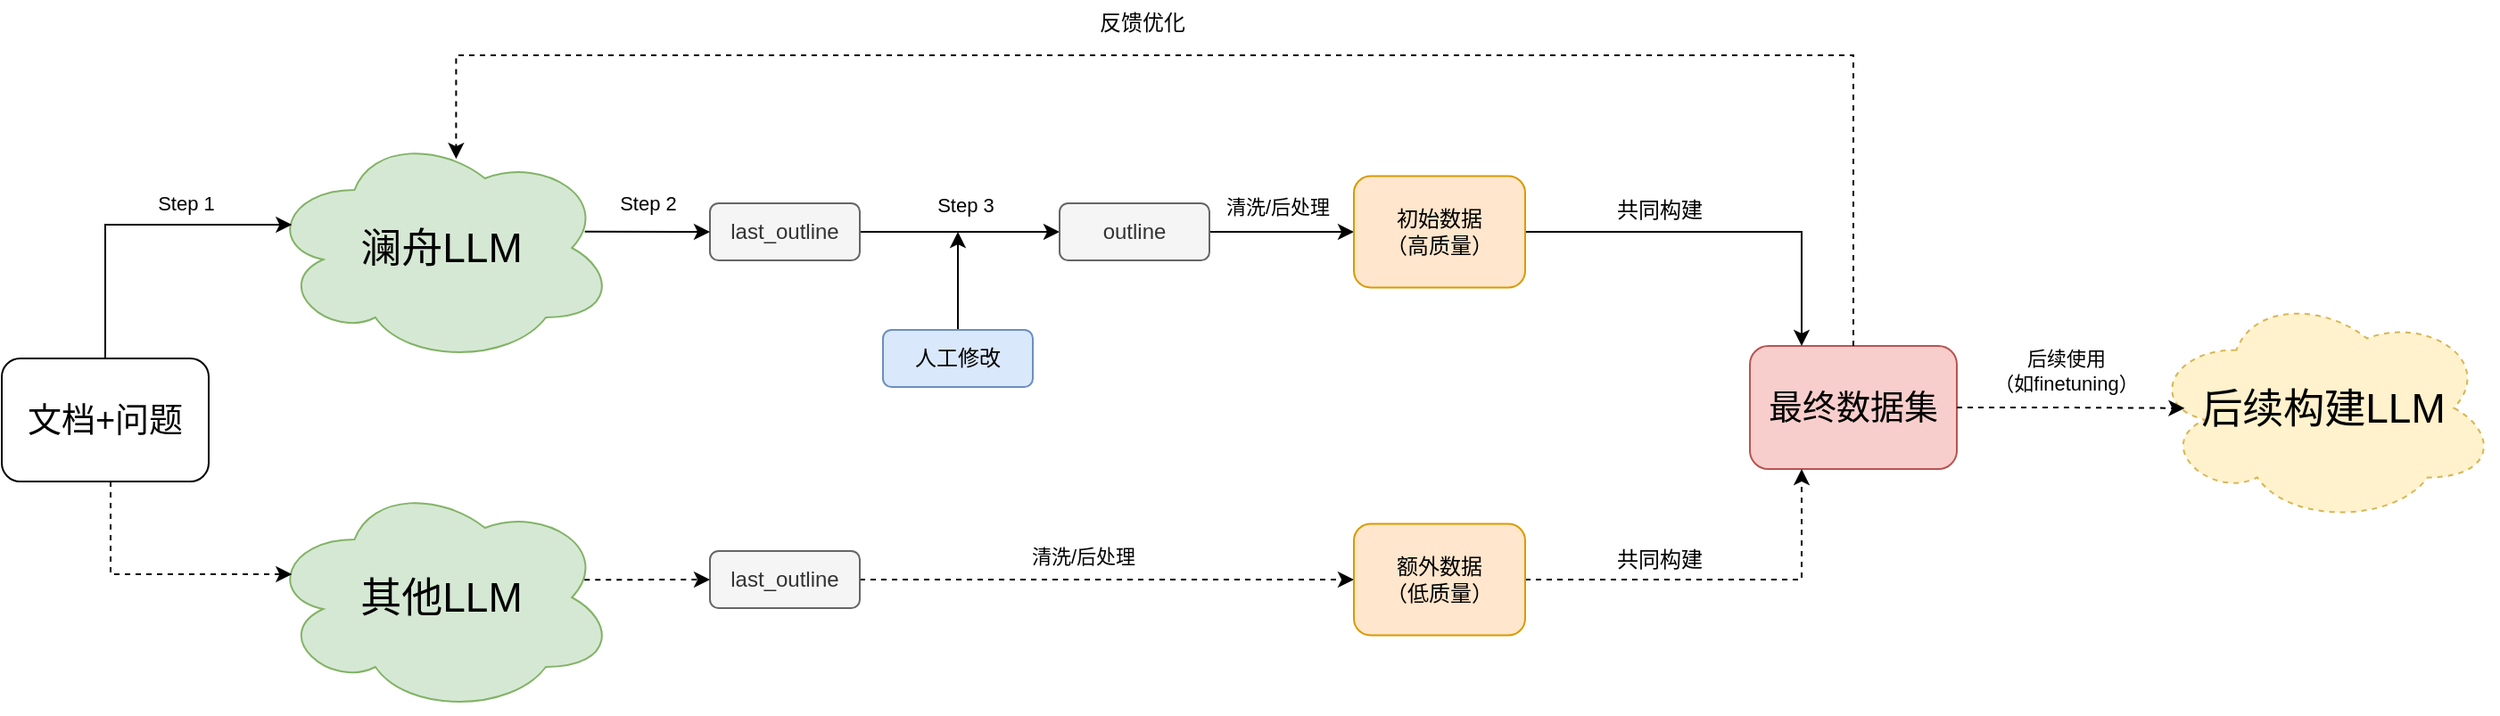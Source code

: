 <mxfile version="23.1.1" type="github">
  <diagram name="第 1 页" id="Ukrg3hYitKO0pHj5Uya2">
    <mxGraphModel dx="1294" dy="816" grid="0" gridSize="10" guides="1" tooltips="1" connect="1" arrows="1" fold="1" page="1" pageScale="1" pageWidth="1654" pageHeight="1169" math="0" shadow="0">
      <root>
        <mxCell id="0" />
        <mxCell id="1" parent="0" />
        <mxCell id="mXD1BfTS9CHWyj_YMzYI-2" value="&lt;font style=&quot;font-size: 23px;&quot;&gt;澜舟LLM&lt;/font&gt;" style="ellipse;shape=cloud;whiteSpace=wrap;html=1;fillColor=#d5e8d4;strokeColor=#82b366;" vertex="1" parent="1">
          <mxGeometry x="294" y="432" width="195" height="130" as="geometry" />
        </mxCell>
        <mxCell id="mXD1BfTS9CHWyj_YMzYI-5" value="&lt;font style=&quot;font-size: 23px;&quot;&gt;后续构建LLM&lt;/font&gt;" style="ellipse;shape=cloud;whiteSpace=wrap;html=1;fillColor=#fff2cc;strokeColor=#d6b656;dashed=1;" vertex="1" parent="1">
          <mxGeometry x="1349" y="521.75" width="195" height="130" as="geometry" />
        </mxCell>
        <mxCell id="mXD1BfTS9CHWyj_YMzYI-6" style="edgeStyle=orthogonalEdgeStyle;rounded=0;orthogonalLoop=1;jettySize=auto;html=1;entryX=0.07;entryY=0.4;entryDx=0;entryDy=0;entryPerimeter=0;exitX=0.5;exitY=0;exitDx=0;exitDy=0;" edge="1" parent="1" source="mXD1BfTS9CHWyj_YMzYI-4" target="mXD1BfTS9CHWyj_YMzYI-2">
          <mxGeometry relative="1" as="geometry">
            <Array as="points">
              <mxPoint x="203" y="484" />
            </Array>
          </mxGeometry>
        </mxCell>
        <mxCell id="mXD1BfTS9CHWyj_YMzYI-22" value="Step 1&lt;br&gt;" style="edgeLabel;html=1;align=center;verticalAlign=middle;resizable=0;points=[];" vertex="1" connectable="0" parent="mXD1BfTS9CHWyj_YMzYI-6">
          <mxGeometry x="-0.415" y="2" relative="1" as="geometry">
            <mxPoint x="47" y="-35" as="offset" />
          </mxGeometry>
        </mxCell>
        <mxCell id="mXD1BfTS9CHWyj_YMzYI-7" value="&lt;font style=&quot;font-size: 23px;&quot;&gt;其他LLM&lt;/font&gt;" style="ellipse;shape=cloud;whiteSpace=wrap;html=1;fillColor=#d5e8d4;strokeColor=#82b366;" vertex="1" parent="1">
          <mxGeometry x="294" y="628" width="195" height="130" as="geometry" />
        </mxCell>
        <mxCell id="mXD1BfTS9CHWyj_YMzYI-15" style="edgeStyle=orthogonalEdgeStyle;rounded=0;orthogonalLoop=1;jettySize=auto;html=1;" edge="1" parent="1" source="mXD1BfTS9CHWyj_YMzYI-9" target="mXD1BfTS9CHWyj_YMzYI-14">
          <mxGeometry relative="1" as="geometry" />
        </mxCell>
        <mxCell id="mXD1BfTS9CHWyj_YMzYI-9" value="last_outline" style="rounded=1;whiteSpace=wrap;html=1;fillColor=#f5f5f5;fontColor=#333333;strokeColor=#666666;" vertex="1" parent="1">
          <mxGeometry x="542" y="472" width="84" height="32" as="geometry" />
        </mxCell>
        <mxCell id="mXD1BfTS9CHWyj_YMzYI-42" style="edgeStyle=orthogonalEdgeStyle;rounded=0;orthogonalLoop=1;jettySize=auto;html=1;" edge="1" parent="1" source="mXD1BfTS9CHWyj_YMzYI-13">
          <mxGeometry relative="1" as="geometry">
            <mxPoint x="681" y="488" as="targetPoint" />
          </mxGeometry>
        </mxCell>
        <mxCell id="mXD1BfTS9CHWyj_YMzYI-13" value="人工修改" style="rounded=1;whiteSpace=wrap;html=1;fillColor=#dae8fc;strokeColor=#6c8ebf;" vertex="1" parent="1">
          <mxGeometry x="639" y="543" width="84" height="32" as="geometry" />
        </mxCell>
        <mxCell id="mXD1BfTS9CHWyj_YMzYI-40" style="edgeStyle=orthogonalEdgeStyle;rounded=0;orthogonalLoop=1;jettySize=auto;html=1;" edge="1" parent="1" source="mXD1BfTS9CHWyj_YMzYI-14" target="mXD1BfTS9CHWyj_YMzYI-29">
          <mxGeometry relative="1" as="geometry" />
        </mxCell>
        <mxCell id="mXD1BfTS9CHWyj_YMzYI-41" value="清洗/后处理&lt;br&gt;" style="edgeLabel;html=1;align=center;verticalAlign=middle;resizable=0;points=[];" vertex="1" connectable="0" parent="mXD1BfTS9CHWyj_YMzYI-40">
          <mxGeometry x="-0.043" y="-2" relative="1" as="geometry">
            <mxPoint x="-1" y="-16" as="offset" />
          </mxGeometry>
        </mxCell>
        <mxCell id="mXD1BfTS9CHWyj_YMzYI-14" value="outline" style="rounded=1;whiteSpace=wrap;html=1;fillColor=#f5f5f5;fontColor=#333333;strokeColor=#666666;" vertex="1" parent="1">
          <mxGeometry x="738" y="472" width="84" height="32" as="geometry" />
        </mxCell>
        <mxCell id="mXD1BfTS9CHWyj_YMzYI-18" value="&lt;font style=&quot;font-size: 19px;&quot;&gt;最终数据集&lt;/font&gt;" style="rounded=1;whiteSpace=wrap;html=1;fillColor=#f8cecc;strokeColor=#b85450;" vertex="1" parent="1">
          <mxGeometry x="1125" y="552" width="116" height="69" as="geometry" />
        </mxCell>
        <mxCell id="mXD1BfTS9CHWyj_YMzYI-23" value="Step 3" style="edgeLabel;html=1;align=center;verticalAlign=middle;resizable=0;points=[];" vertex="1" connectable="0" parent="1">
          <mxGeometry x="616.997" y="526.002" as="geometry">
            <mxPoint x="68" y="-53" as="offset" />
          </mxGeometry>
        </mxCell>
        <mxCell id="mXD1BfTS9CHWyj_YMzYI-4" value="&lt;font style=&quot;font-size: 19px;&quot;&gt;文档+问题&lt;/font&gt;" style="rounded=1;whiteSpace=wrap;html=1;" vertex="1" parent="1">
          <mxGeometry x="145" y="559" width="116" height="69" as="geometry" />
        </mxCell>
        <mxCell id="mXD1BfTS9CHWyj_YMzYI-27" style="edgeStyle=orthogonalEdgeStyle;rounded=0;orthogonalLoop=1;jettySize=auto;html=1;entryX=0.07;entryY=0.4;entryDx=0;entryDy=0;entryPerimeter=0;dashed=1;" edge="1" parent="1" source="mXD1BfTS9CHWyj_YMzYI-4" target="mXD1BfTS9CHWyj_YMzYI-7">
          <mxGeometry relative="1" as="geometry">
            <Array as="points">
              <mxPoint x="206" y="680" />
            </Array>
          </mxGeometry>
        </mxCell>
        <mxCell id="mXD1BfTS9CHWyj_YMzYI-53" style="edgeStyle=orthogonalEdgeStyle;rounded=0;orthogonalLoop=1;jettySize=auto;html=1;entryX=0.25;entryY=0;entryDx=0;entryDy=0;" edge="1" parent="1" source="mXD1BfTS9CHWyj_YMzYI-29" target="mXD1BfTS9CHWyj_YMzYI-18">
          <mxGeometry relative="1" as="geometry" />
        </mxCell>
        <mxCell id="mXD1BfTS9CHWyj_YMzYI-29" value="&lt;font style=&quot;font-size: 12px;&quot;&gt;初始数据&lt;br&gt;（高质量）&lt;br&gt;&lt;/font&gt;" style="rounded=1;whiteSpace=wrap;html=1;fillColor=#ffe6cc;strokeColor=#d79b00;" vertex="1" parent="1">
          <mxGeometry x="903" y="456.75" width="96" height="62.5" as="geometry" />
        </mxCell>
        <mxCell id="mXD1BfTS9CHWyj_YMzYI-32" value="Step 2" style="edgeLabel;html=1;align=center;verticalAlign=middle;resizable=0;points=[];" vertex="1" connectable="0" parent="1">
          <mxGeometry x="507" y="471.999" as="geometry" />
        </mxCell>
        <mxCell id="mXD1BfTS9CHWyj_YMzYI-37" value="后续使用&lt;br&gt;（如finetuning）" style="edgeLabel;html=1;align=center;verticalAlign=middle;resizable=0;points=[];" vertex="1" connectable="0" parent="1">
          <mxGeometry x="1153.0" y="504" as="geometry">
            <mxPoint x="149" y="62" as="offset" />
          </mxGeometry>
        </mxCell>
        <mxCell id="mXD1BfTS9CHWyj_YMzYI-50" style="edgeStyle=orthogonalEdgeStyle;rounded=0;orthogonalLoop=1;jettySize=auto;html=1;dashed=1;" edge="1" parent="1" source="mXD1BfTS9CHWyj_YMzYI-43" target="mXD1BfTS9CHWyj_YMzYI-49">
          <mxGeometry relative="1" as="geometry" />
        </mxCell>
        <mxCell id="mXD1BfTS9CHWyj_YMzYI-43" value="last_outline" style="rounded=1;whiteSpace=wrap;html=1;fillColor=#f5f5f5;fontColor=#333333;strokeColor=#666666;" vertex="1" parent="1">
          <mxGeometry x="542" y="667" width="84" height="32" as="geometry" />
        </mxCell>
        <mxCell id="mXD1BfTS9CHWyj_YMzYI-45" value="" style="endArrow=classic;html=1;rounded=0;exitX=0.911;exitY=0.424;exitDx=0;exitDy=0;exitPerimeter=0;entryX=0;entryY=0.5;entryDx=0;entryDy=0;dashed=1;" edge="1" parent="1" source="mXD1BfTS9CHWyj_YMzYI-7" target="mXD1BfTS9CHWyj_YMzYI-43">
          <mxGeometry width="50" height="50" relative="1" as="geometry">
            <mxPoint x="402" y="832" as="sourcePoint" />
            <mxPoint x="452" y="782" as="targetPoint" />
          </mxGeometry>
        </mxCell>
        <mxCell id="mXD1BfTS9CHWyj_YMzYI-48" value="" style="endArrow=classic;html=1;rounded=0;exitX=0.912;exitY=0.43;exitDx=0;exitDy=0;exitPerimeter=0;entryX=0;entryY=0.5;entryDx=0;entryDy=0;" edge="1" parent="1" source="mXD1BfTS9CHWyj_YMzYI-2" target="mXD1BfTS9CHWyj_YMzYI-9">
          <mxGeometry width="50" height="50" relative="1" as="geometry">
            <mxPoint x="472.62" y="490.99" as="sourcePoint" />
            <mxPoint x="569" y="530" as="targetPoint" />
          </mxGeometry>
        </mxCell>
        <mxCell id="mXD1BfTS9CHWyj_YMzYI-54" style="edgeStyle=orthogonalEdgeStyle;rounded=0;orthogonalLoop=1;jettySize=auto;html=1;entryX=0.25;entryY=1;entryDx=0;entryDy=0;dashed=1;" edge="1" parent="1" source="mXD1BfTS9CHWyj_YMzYI-49" target="mXD1BfTS9CHWyj_YMzYI-18">
          <mxGeometry relative="1" as="geometry" />
        </mxCell>
        <mxCell id="mXD1BfTS9CHWyj_YMzYI-49" value="额外数据&lt;br style=&quot;border-color: var(--border-color);&quot;&gt;（低质量）" style="rounded=1;whiteSpace=wrap;html=1;fillColor=#ffe6cc;strokeColor=#d79b00;" vertex="1" parent="1">
          <mxGeometry x="903" y="651.75" width="96" height="62.5" as="geometry" />
        </mxCell>
        <mxCell id="mXD1BfTS9CHWyj_YMzYI-51" value="清洗/后处理&lt;br&gt;" style="edgeLabel;html=1;align=center;verticalAlign=middle;resizable=0;points=[];" vertex="1" connectable="0" parent="1">
          <mxGeometry x="1002.996" y="500.003" as="geometry">
            <mxPoint x="-252" y="170" as="offset" />
          </mxGeometry>
        </mxCell>
        <mxCell id="mXD1BfTS9CHWyj_YMzYI-55" value="共同构建" style="text;html=1;align=center;verticalAlign=middle;resizable=0;points=[];autosize=1;strokeColor=none;fillColor=none;" vertex="1" parent="1">
          <mxGeometry x="1041" y="463" width="66" height="26" as="geometry" />
        </mxCell>
        <mxCell id="mXD1BfTS9CHWyj_YMzYI-56" value="共同构建" style="text;html=1;align=center;verticalAlign=middle;resizable=0;points=[];autosize=1;strokeColor=none;fillColor=none;" vertex="1" parent="1">
          <mxGeometry x="1041" y="659" width="66" height="26" as="geometry" />
        </mxCell>
        <mxCell id="mXD1BfTS9CHWyj_YMzYI-57" style="edgeStyle=orthogonalEdgeStyle;rounded=0;orthogonalLoop=1;jettySize=auto;html=1;entryX=0.101;entryY=0.501;entryDx=0;entryDy=0;entryPerimeter=0;dashed=1;" edge="1" parent="1" source="mXD1BfTS9CHWyj_YMzYI-18" target="mXD1BfTS9CHWyj_YMzYI-5">
          <mxGeometry relative="1" as="geometry" />
        </mxCell>
        <mxCell id="mXD1BfTS9CHWyj_YMzYI-58" style="edgeStyle=orthogonalEdgeStyle;rounded=0;orthogonalLoop=1;jettySize=auto;html=1;dashed=1;entryX=0.542;entryY=0.116;entryDx=0;entryDy=0;entryPerimeter=0;" edge="1" parent="1" source="mXD1BfTS9CHWyj_YMzYI-18" target="mXD1BfTS9CHWyj_YMzYI-2">
          <mxGeometry relative="1" as="geometry">
            <mxPoint x="372" y="445" as="targetPoint" />
            <Array as="points">
              <mxPoint x="1183" y="389" />
              <mxPoint x="400" y="389" />
            </Array>
          </mxGeometry>
        </mxCell>
        <mxCell id="mXD1BfTS9CHWyj_YMzYI-59" value="反馈优化" style="text;html=1;align=center;verticalAlign=middle;resizable=0;points=[];autosize=1;strokeColor=none;fillColor=none;" vertex="1" parent="1">
          <mxGeometry x="751" y="358" width="66" height="26" as="geometry" />
        </mxCell>
      </root>
    </mxGraphModel>
  </diagram>
</mxfile>
